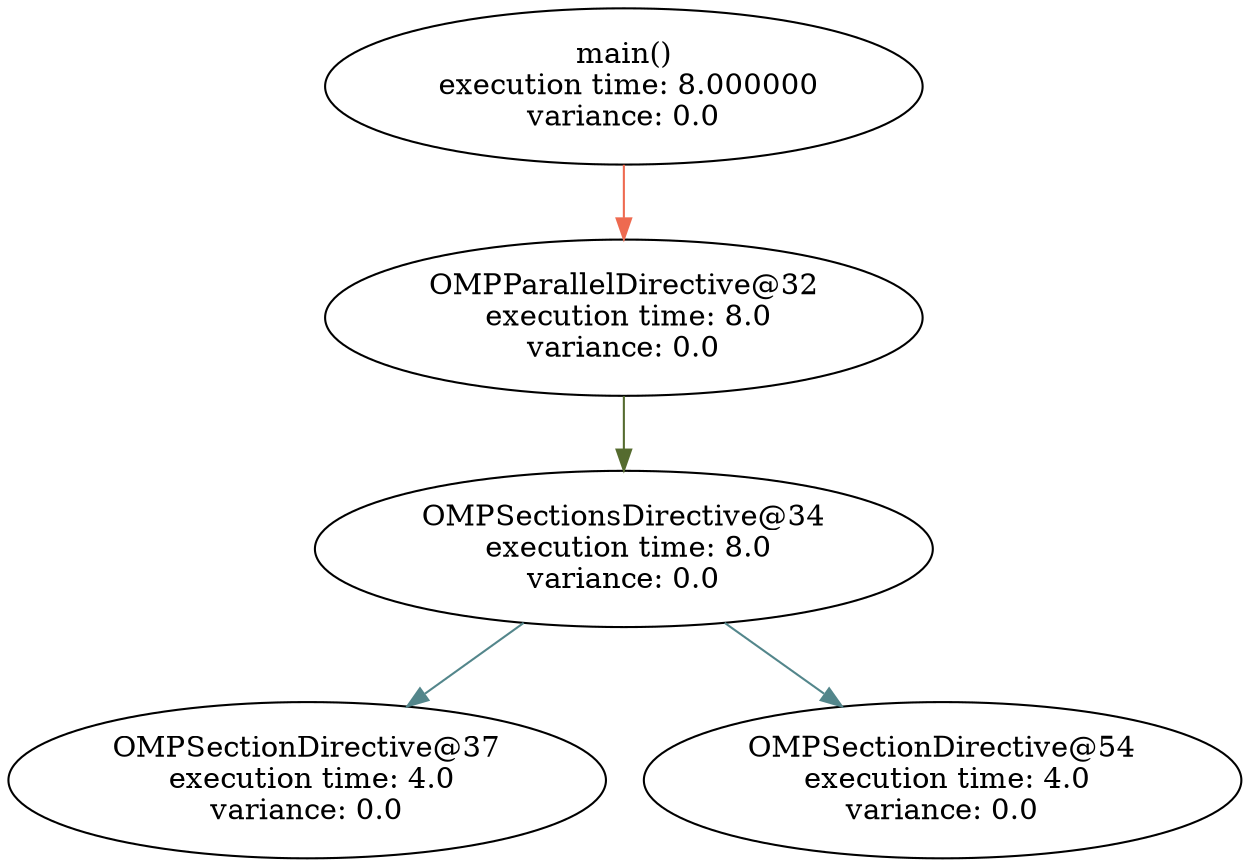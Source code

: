 digraph G {
	graph [bb="0,0,500,412"];
	node [label="\N"];
	main	 [height=1.041,
		label="main()\n execution time: 8.000000\nvariance: 0.0",
		pos="250,374",
		width=3.2888];
	"OMPParallelDirective@32"	 [height=1.041,
		label="OMPParallelDirective@32\n execution time: 8.0\nvariance: 0.0",
		pos="250,262",
		width=3.346];
	main -> "OMPParallelDirective@32"	 [color=coral2,
		pos="e,250,299.84 250,336.37 250,327.93 250,318.83 250,310.01"];
	"OMPSectionsDirective@34"	 [height=1.041,
		label="OMPSectionsDirective@34\n execution time: 8.0\nvariance: 0.0",
		pos="250,150",
		width=3.4507];
	"OMPParallelDirective@32" -> "OMPSectionsDirective@34"	 [color=darkolivegreen,
		pos="e,250,187.84 250,224.37 250,215.93 250,206.83 250,198.01"];
	"OMPSectionDirective@37"	 [height=1.041,
		label="OMPSectionDirective@37\n execution time: 4.0\nvariance: 0.0",
		pos="120,38",
		width=3.346];
	"OMPSectionsDirective@34" -> "OMPSectionDirective@37"	 [color=cadetblue4,
		pos="e,160.63,73.38 209.22,114.5 196.28,103.54 181.83,91.32 168.4,79.956"];
	"OMPSectionDirective@54"	 [height=1.041,
		label="OMPSectionDirective@54\n execution time: 4.0\nvariance: 0.0",
		pos="380,38",
		width=3.346];
	"OMPSectionsDirective@34" -> "OMPSectionDirective@54"	 [color=cadetblue4,
		pos="e,339.37,73.38 290.78,114.5 303.72,103.54 318.17,91.32 331.6,79.956"];
}
